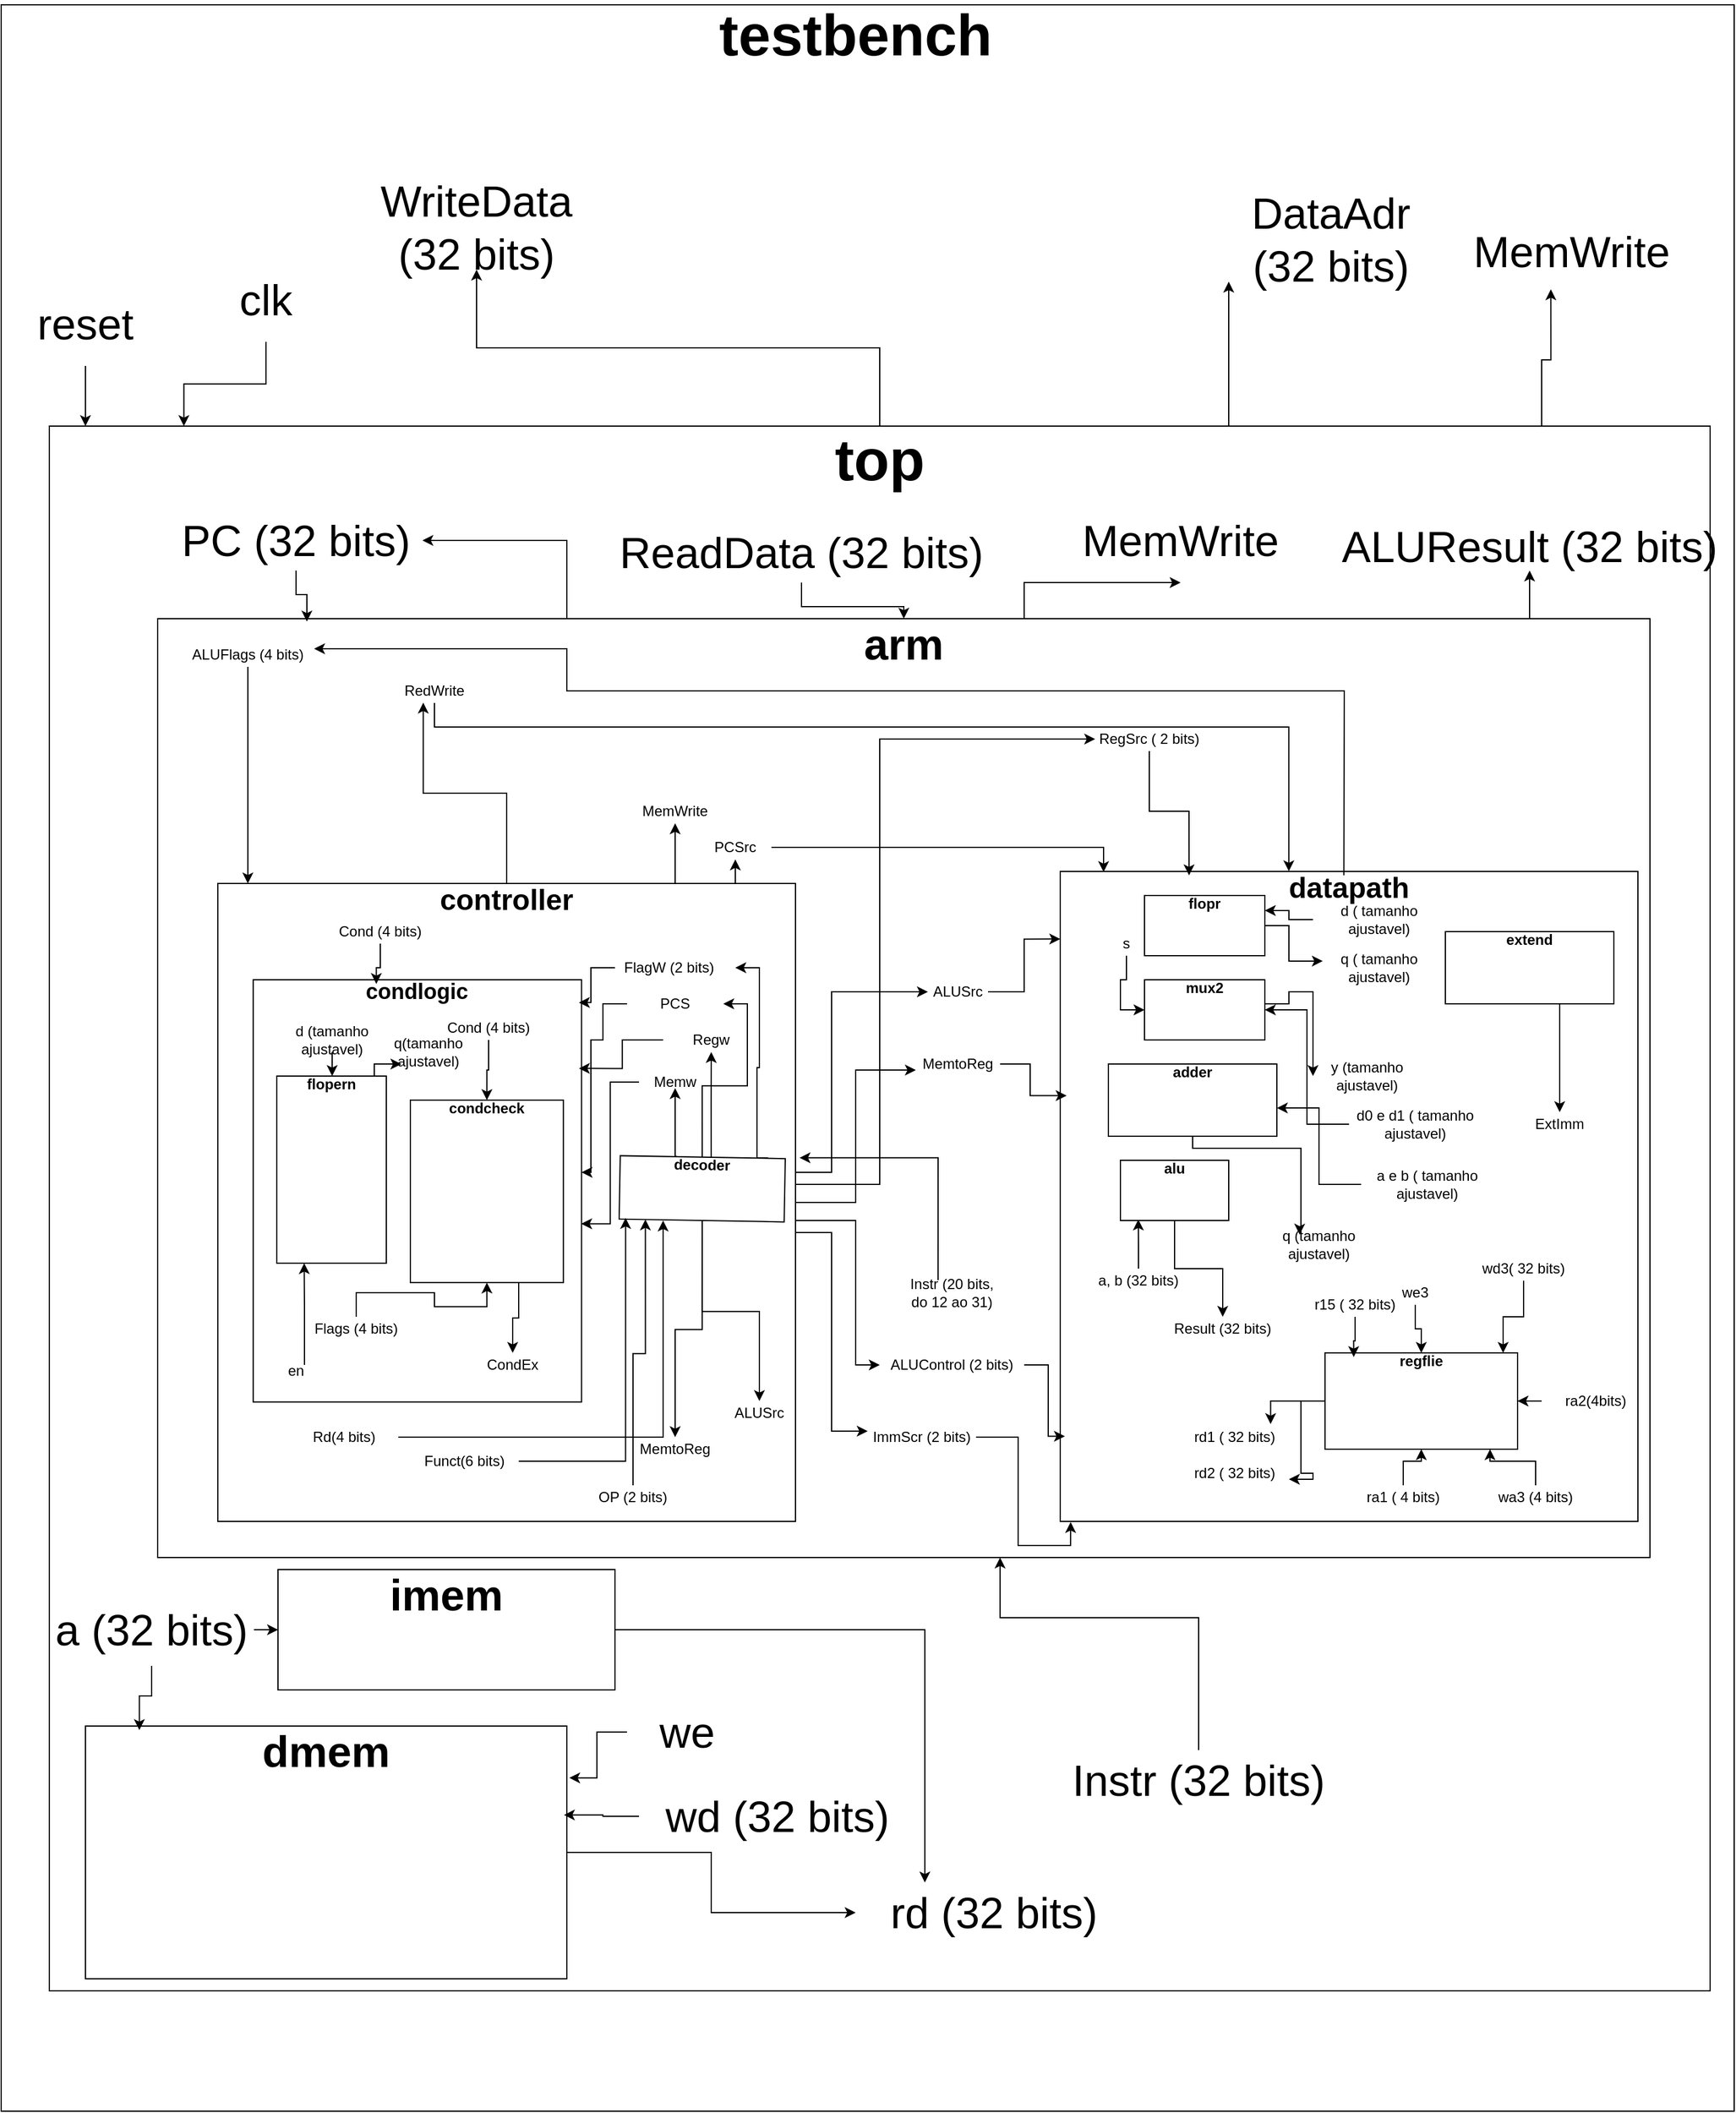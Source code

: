 <mxfile version="24.8.3">
  <diagram name="Página-1" id="gWy0XGchhGRqiP5gnAY9">
    <mxGraphModel dx="1892" dy="1945" grid="1" gridSize="10" guides="0" tooltips="1" connect="1" arrows="1" fold="1" page="1" pageScale="1" pageWidth="827" pageHeight="1169" math="0" shadow="0">
      <root>
        <mxCell id="0" />
        <mxCell id="1" parent="0" />
        <mxCell id="r45ORT9MqtmgCjypigse-322" value="testbench&lt;div&gt;&lt;br&gt;&lt;/div&gt;&lt;div&gt;&lt;br&gt;&lt;/div&gt;&lt;div&gt;&lt;br&gt;&lt;/div&gt;" style="html=1;whiteSpace=wrap;" vertex="1" parent="1">
          <mxGeometry x="-10" y="-930" width="1440" height="1750" as="geometry" />
        </mxCell>
        <mxCell id="r45ORT9MqtmgCjypigse-29" value="" style="edgeStyle=orthogonalEdgeStyle;rounded=0;orthogonalLoop=1;jettySize=auto;html=1;" edge="1" parent="1" source="2QOCWyuyz50eQnT2tY_V-126" target="r45ORT9MqtmgCjypigse-28">
          <mxGeometry relative="1" as="geometry">
            <Array as="points">
              <mxPoint x="720" y="-430" />
              <mxPoint x="720" y="-430" />
            </Array>
          </mxGeometry>
        </mxCell>
        <mxCell id="r45ORT9MqtmgCjypigse-30" style="edgeStyle=orthogonalEdgeStyle;rounded=0;orthogonalLoop=1;jettySize=auto;html=1;" edge="1" parent="1" source="2QOCWyuyz50eQnT2tY_V-126" target="r45ORT9MqtmgCjypigse-26">
          <mxGeometry relative="1" as="geometry">
            <Array as="points">
              <mxPoint x="880" y="-380" />
              <mxPoint x="880" y="-380" />
            </Array>
          </mxGeometry>
        </mxCell>
        <mxCell id="r45ORT9MqtmgCjypigse-31" style="edgeStyle=orthogonalEdgeStyle;rounded=0;orthogonalLoop=1;jettySize=auto;html=1;" edge="1" parent="1" source="2QOCWyuyz50eQnT2tY_V-126" target="r45ORT9MqtmgCjypigse-24">
          <mxGeometry relative="1" as="geometry" />
        </mxCell>
        <mxCell id="2QOCWyuyz50eQnT2tY_V-126" value="&lt;font style=&quot;font-size: 48px;&quot;&gt;&lt;b&gt;top&lt;/b&gt;&lt;/font&gt;" style="verticalAlign=top;align=center;overflow=fill;html=1;whiteSpace=wrap;" parent="1" vertex="1">
          <mxGeometry x="30" y="-580" width="1380" height="1300" as="geometry" />
        </mxCell>
        <mxCell id="r45ORT9MqtmgCjypigse-54" style="edgeStyle=orthogonalEdgeStyle;rounded=0;orthogonalLoop=1;jettySize=auto;html=1;entryX=0;entryY=0.5;entryDx=0;entryDy=0;" edge="1" parent="1" source="2QOCWyuyz50eQnT2tY_V-128" target="r45ORT9MqtmgCjypigse-53">
          <mxGeometry relative="1" as="geometry" />
        </mxCell>
        <mxCell id="2QOCWyuyz50eQnT2tY_V-128" value="&lt;b&gt;&lt;font style=&quot;font-size: 36px;&quot;&gt;dmem&lt;/font&gt;&lt;/b&gt;" style="verticalAlign=top;align=center;overflow=fill;html=1;whiteSpace=wrap;" parent="1" vertex="1">
          <mxGeometry x="60" y="500" width="400" height="210" as="geometry" />
        </mxCell>
        <mxCell id="r45ORT9MqtmgCjypigse-63" style="edgeStyle=orthogonalEdgeStyle;rounded=0;orthogonalLoop=1;jettySize=auto;html=1;entryX=0.25;entryY=0;entryDx=0;entryDy=0;" edge="1" parent="1" source="2QOCWyuyz50eQnT2tY_V-129" target="r45ORT9MqtmgCjypigse-53">
          <mxGeometry relative="1" as="geometry" />
        </mxCell>
        <mxCell id="2QOCWyuyz50eQnT2tY_V-129" value="&lt;b&gt;&lt;font style=&quot;font-size: 36px;&quot;&gt;imem&lt;/font&gt;&lt;/b&gt;" style="verticalAlign=top;align=center;overflow=fill;html=1;whiteSpace=wrap;" parent="1" vertex="1">
          <mxGeometry x="220" y="370" width="280" height="100" as="geometry" />
        </mxCell>
        <mxCell id="r45ORT9MqtmgCjypigse-57" style="edgeStyle=orthogonalEdgeStyle;rounded=0;orthogonalLoop=1;jettySize=auto;html=1;entryX=1;entryY=0.5;entryDx=0;entryDy=0;" edge="1" parent="1" source="2QOCWyuyz50eQnT2tY_V-130" target="r45ORT9MqtmgCjypigse-35">
          <mxGeometry relative="1" as="geometry">
            <Array as="points">
              <mxPoint x="460" y="-315" />
            </Array>
          </mxGeometry>
        </mxCell>
        <mxCell id="r45ORT9MqtmgCjypigse-58" style="edgeStyle=orthogonalEdgeStyle;rounded=0;orthogonalLoop=1;jettySize=auto;html=1;entryX=0.5;entryY=1;entryDx=0;entryDy=0;" edge="1" parent="1" source="2QOCWyuyz50eQnT2tY_V-130" target="r45ORT9MqtmgCjypigse-26">
          <mxGeometry relative="1" as="geometry">
            <Array as="points">
              <mxPoint x="840" y="-410" />
            </Array>
          </mxGeometry>
        </mxCell>
        <mxCell id="r45ORT9MqtmgCjypigse-61" style="edgeStyle=orthogonalEdgeStyle;rounded=0;orthogonalLoop=1;jettySize=auto;html=1;entryX=0.5;entryY=1;entryDx=0;entryDy=0;" edge="1" parent="1" source="2QOCWyuyz50eQnT2tY_V-130" target="r45ORT9MqtmgCjypigse-59">
          <mxGeometry relative="1" as="geometry">
            <Array as="points">
              <mxPoint x="1030" y="-280" />
              <mxPoint x="1030" y="-280" />
            </Array>
          </mxGeometry>
        </mxCell>
        <mxCell id="2QOCWyuyz50eQnT2tY_V-130" value="&lt;font style=&quot;font-size: 36px;&quot;&gt;&lt;b style=&quot;&quot;&gt;arm&lt;/b&gt;&lt;/font&gt;" style="verticalAlign=top;align=center;overflow=fill;html=1;whiteSpace=wrap;" parent="1" vertex="1">
          <mxGeometry x="120" y="-420" width="1240" height="780" as="geometry" />
        </mxCell>
        <mxCell id="2QOCWyuyz50eQnT2tY_V-121" value="&lt;font style=&quot;font-size: 24px;&quot;&gt;&lt;b&gt;datapath&lt;/b&gt;&lt;/font&gt;" style="verticalAlign=top;align=center;overflow=fill;html=1;whiteSpace=wrap;" parent="1" vertex="1">
          <mxGeometry x="870" y="-210" width="480" height="540" as="geometry" />
        </mxCell>
        <mxCell id="r45ORT9MqtmgCjypigse-290" style="edgeStyle=orthogonalEdgeStyle;rounded=0;orthogonalLoop=1;jettySize=auto;html=1;entryX=0.5;entryY=0;entryDx=0;entryDy=0;" edge="1" parent="1" source="2QOCWyuyz50eQnT2tY_V-123" target="r45ORT9MqtmgCjypigse-289">
          <mxGeometry relative="1" as="geometry">
            <Array as="points">
              <mxPoint x="1285" y="-70" />
              <mxPoint x="1285" y="-70" />
            </Array>
          </mxGeometry>
        </mxCell>
        <mxCell id="2QOCWyuyz50eQnT2tY_V-123" value="&lt;b&gt;extend&lt;/b&gt;" style="verticalAlign=top;align=center;overflow=fill;html=1;whiteSpace=wrap;" parent="1" vertex="1">
          <mxGeometry x="1190" y="-160" width="140" height="60" as="geometry" />
        </mxCell>
        <mxCell id="r45ORT9MqtmgCjypigse-300" style="edgeStyle=orthogonalEdgeStyle;rounded=0;orthogonalLoop=1;jettySize=auto;html=1;entryX=0;entryY=0.5;entryDx=0;entryDy=0;" edge="1" parent="1" source="2QOCWyuyz50eQnT2tY_V-125" target="r45ORT9MqtmgCjypigse-298">
          <mxGeometry relative="1" as="geometry">
            <Array as="points">
              <mxPoint x="1060" y="-100" />
              <mxPoint x="1060" y="-110" />
            </Array>
          </mxGeometry>
        </mxCell>
        <mxCell id="2QOCWyuyz50eQnT2tY_V-125" value="&lt;b&gt;mux2&lt;/b&gt;" style="verticalAlign=top;align=center;overflow=fill;html=1;whiteSpace=wrap;" parent="1" vertex="1">
          <mxGeometry x="940" y="-120" width="100" height="50" as="geometry" />
        </mxCell>
        <mxCell id="r45ORT9MqtmgCjypigse-343" value="" style="edgeStyle=orthogonalEdgeStyle;rounded=0;orthogonalLoop=1;jettySize=auto;html=1;" edge="1" parent="1" source="r45ORT9MqtmgCjypigse-5" target="r45ORT9MqtmgCjypigse-341">
          <mxGeometry relative="1" as="geometry" />
        </mxCell>
        <mxCell id="r45ORT9MqtmgCjypigse-5" value="&lt;b&gt;alu&lt;/b&gt;" style="verticalAlign=top;align=center;overflow=fill;html=1;whiteSpace=wrap;" vertex="1" parent="1">
          <mxGeometry x="920" y="30" width="90" height="50" as="geometry" />
        </mxCell>
        <mxCell id="r45ORT9MqtmgCjypigse-8" value="&lt;b&gt;flopr&lt;/b&gt;" style="verticalAlign=top;align=center;overflow=fill;html=1;whiteSpace=wrap;" vertex="1" parent="1">
          <mxGeometry x="940" y="-190" width="100" height="50" as="geometry" />
        </mxCell>
        <mxCell id="r45ORT9MqtmgCjypigse-295" style="edgeStyle=orthogonalEdgeStyle;rounded=0;orthogonalLoop=1;jettySize=auto;html=1;entryX=0.321;entryY=0.083;entryDx=0;entryDy=0;entryPerimeter=0;" edge="1" parent="1" source="r45ORT9MqtmgCjypigse-15" target="r45ORT9MqtmgCjypigse-293">
          <mxGeometry relative="1" as="geometry">
            <Array as="points">
              <mxPoint x="980" y="20" />
              <mxPoint x="1070" y="20" />
              <mxPoint x="1070" y="90" />
              <mxPoint x="1069" y="90" />
            </Array>
          </mxGeometry>
        </mxCell>
        <mxCell id="r45ORT9MqtmgCjypigse-15" value="&lt;b&gt;adder&lt;/b&gt;" style="verticalAlign=top;align=center;overflow=fill;html=1;whiteSpace=wrap;" vertex="1" parent="1">
          <mxGeometry x="910" y="-50" width="140" height="60" as="geometry" />
        </mxCell>
        <mxCell id="r45ORT9MqtmgCjypigse-18" value="" style="group" vertex="1" connectable="0" parent="1">
          <mxGeometry x="170" y="-200" width="480" height="530" as="geometry" />
        </mxCell>
        <mxCell id="2QOCWyuyz50eQnT2tY_V-118" value="decoder" style="verticalAlign=top;align=center;overflow=fill;html=1;whiteSpace=wrap;" parent="r45ORT9MqtmgCjypigse-18" vertex="1">
          <mxGeometry x="29.388" y="303.158" width="137.143" height="101.053" as="geometry" />
        </mxCell>
        <mxCell id="2QOCWyuyz50eQnT2tY_V-127" value="&lt;font style=&quot;font-size: 24px;&quot;&gt;&lt;b style=&quot;&quot;&gt;controller&lt;/b&gt;&lt;/font&gt;" style="verticalAlign=top;align=center;overflow=fill;html=1;whiteSpace=wrap;" parent="r45ORT9MqtmgCjypigse-18" vertex="1">
          <mxGeometry width="480" height="530" as="geometry" />
        </mxCell>
        <mxCell id="r45ORT9MqtmgCjypigse-1" value="&lt;font style=&quot;font-size: 18px;&quot;&gt;&lt;b&gt;condlogic&lt;/b&gt;&lt;/font&gt;" style="verticalAlign=top;align=center;overflow=fill;html=1;whiteSpace=wrap;" vertex="1" parent="r45ORT9MqtmgCjypigse-18">
          <mxGeometry x="29.39" y="80" width="272.84" height="350.77" as="geometry" />
        </mxCell>
        <mxCell id="r45ORT9MqtmgCjypigse-135" style="edgeStyle=orthogonalEdgeStyle;rounded=0;orthogonalLoop=1;jettySize=auto;html=1;entryX=1;entryY=0.5;entryDx=0;entryDy=0;exitX=0.75;exitY=0;exitDx=0;exitDy=0;" edge="1" parent="r45ORT9MqtmgCjypigse-18">
          <mxGeometry relative="1" as="geometry">
            <mxPoint x="457.236" y="227.978" as="sourcePoint" />
            <mxPoint x="430" y="70" as="targetPoint" />
            <Array as="points">
              <mxPoint x="448" y="228" />
              <mxPoint x="448" y="153" />
              <mxPoint x="450" y="153" />
              <mxPoint x="450" y="70" />
            </Array>
          </mxGeometry>
        </mxCell>
        <mxCell id="r45ORT9MqtmgCjypigse-136" style="edgeStyle=orthogonalEdgeStyle;rounded=0;orthogonalLoop=1;jettySize=auto;html=1;entryX=1;entryY=0.5;entryDx=0;entryDy=0;" edge="1" parent="r45ORT9MqtmgCjypigse-18" source="r45ORT9MqtmgCjypigse-2" target="r45ORT9MqtmgCjypigse-122">
          <mxGeometry relative="1" as="geometry" />
        </mxCell>
        <mxCell id="r45ORT9MqtmgCjypigse-137" style="edgeStyle=orthogonalEdgeStyle;rounded=0;orthogonalLoop=1;jettySize=auto;html=1;entryX=0.5;entryY=1;entryDx=0;entryDy=0;exitX=0.551;exitY=0.003;exitDx=0;exitDy=0;exitPerimeter=0;" edge="1" parent="r45ORT9MqtmgCjypigse-18" source="r45ORT9MqtmgCjypigse-2" target="r45ORT9MqtmgCjypigse-123">
          <mxGeometry relative="1" as="geometry">
            <Array as="points" />
          </mxGeometry>
        </mxCell>
        <mxCell id="r45ORT9MqtmgCjypigse-138" style="edgeStyle=orthogonalEdgeStyle;rounded=0;orthogonalLoop=1;jettySize=auto;html=1;entryX=0.5;entryY=1;entryDx=0;entryDy=0;exitX=0.343;exitY=-0.004;exitDx=0;exitDy=0;exitPerimeter=0;" edge="1" parent="r45ORT9MqtmgCjypigse-18" source="r45ORT9MqtmgCjypigse-2" target="r45ORT9MqtmgCjypigse-124">
          <mxGeometry relative="1" as="geometry">
            <Array as="points">
              <mxPoint x="380" y="227" />
            </Array>
          </mxGeometry>
        </mxCell>
        <mxCell id="r45ORT9MqtmgCjypigse-179" value="" style="edgeStyle=orthogonalEdgeStyle;rounded=0;orthogonalLoop=1;jettySize=auto;html=1;" edge="1" parent="r45ORT9MqtmgCjypigse-18" source="r45ORT9MqtmgCjypigse-2" target="r45ORT9MqtmgCjypigse-177">
          <mxGeometry relative="1" as="geometry" />
        </mxCell>
        <mxCell id="r45ORT9MqtmgCjypigse-180" style="edgeStyle=orthogonalEdgeStyle;rounded=0;orthogonalLoop=1;jettySize=auto;html=1;" edge="1" parent="r45ORT9MqtmgCjypigse-18" source="r45ORT9MqtmgCjypigse-2" target="r45ORT9MqtmgCjypigse-175">
          <mxGeometry relative="1" as="geometry" />
        </mxCell>
        <mxCell id="r45ORT9MqtmgCjypigse-2" value="&lt;b&gt;decoder&lt;/b&gt;&lt;div&gt;&lt;br&gt;&lt;/div&gt;" style="verticalAlign=top;align=center;overflow=fill;html=1;whiteSpace=wrap;rotation=1;" vertex="1" parent="r45ORT9MqtmgCjypigse-18">
          <mxGeometry x="333.92" y="227.38" width="137.14" height="52.63" as="geometry" />
        </mxCell>
        <mxCell id="r45ORT9MqtmgCjypigse-312" style="edgeStyle=orthogonalEdgeStyle;rounded=0;orthogonalLoop=1;jettySize=auto;html=1;entryX=0.25;entryY=1;entryDx=0;entryDy=0;" edge="1" parent="r45ORT9MqtmgCjypigse-18" source="r45ORT9MqtmgCjypigse-4" target="r45ORT9MqtmgCjypigse-309">
          <mxGeometry relative="1" as="geometry">
            <Array as="points">
              <mxPoint x="130" y="150" />
            </Array>
          </mxGeometry>
        </mxCell>
        <mxCell id="r45ORT9MqtmgCjypigse-4" value="&lt;b&gt;flopern&lt;/b&gt;" style="verticalAlign=top;align=center;overflow=fill;html=1;whiteSpace=wrap;" vertex="1" parent="r45ORT9MqtmgCjypigse-18">
          <mxGeometry x="48.98" y="160" width="91.02" height="155.47" as="geometry" />
        </mxCell>
        <mxCell id="r45ORT9MqtmgCjypigse-257" style="edgeStyle=orthogonalEdgeStyle;rounded=0;orthogonalLoop=1;jettySize=auto;html=1;entryX=0.5;entryY=0;entryDx=0;entryDy=0;" edge="1" parent="r45ORT9MqtmgCjypigse-18" source="r45ORT9MqtmgCjypigse-6" target="r45ORT9MqtmgCjypigse-256">
          <mxGeometry relative="1" as="geometry">
            <Array as="points">
              <mxPoint x="250" y="361" />
              <mxPoint x="245" y="361" />
            </Array>
          </mxGeometry>
        </mxCell>
        <mxCell id="r45ORT9MqtmgCjypigse-6" value="&lt;b&gt;condcheck&lt;/b&gt;" style="verticalAlign=top;align=center;overflow=fill;html=1;whiteSpace=wrap;" vertex="1" parent="r45ORT9MqtmgCjypigse-18">
          <mxGeometry x="160" y="180" width="127.15" height="151.58" as="geometry" />
        </mxCell>
        <mxCell id="r45ORT9MqtmgCjypigse-121" value="&lt;font style=&quot;font-size: 12px;&quot;&gt;FlagW (2 bits)&lt;/font&gt;" style="text;html=1;align=center;verticalAlign=middle;whiteSpace=wrap;rounded=0;" vertex="1" parent="r45ORT9MqtmgCjypigse-18">
          <mxGeometry x="330" y="60" width="90" height="20" as="geometry" />
        </mxCell>
        <mxCell id="r45ORT9MqtmgCjypigse-216" value="" style="edgeStyle=orthogonalEdgeStyle;rounded=0;orthogonalLoop=1;jettySize=auto;html=1;entryX=0.999;entryY=0.578;entryDx=0;entryDy=0;entryPerimeter=0;" edge="1" parent="r45ORT9MqtmgCjypigse-18" source="r45ORT9MqtmgCjypigse-124" target="r45ORT9MqtmgCjypigse-1">
          <mxGeometry relative="1" as="geometry" />
        </mxCell>
        <mxCell id="r45ORT9MqtmgCjypigse-124" value="&lt;font style=&quot;font-size: 12px;&quot;&gt;Memw&lt;/font&gt;" style="text;html=1;align=center;verticalAlign=middle;whiteSpace=wrap;rounded=0;" vertex="1" parent="r45ORT9MqtmgCjypigse-18">
          <mxGeometry x="350" y="160" width="60" height="10" as="geometry" />
        </mxCell>
        <mxCell id="r45ORT9MqtmgCjypigse-123" value="&lt;font style=&quot;font-size: 12px;&quot;&gt;Regw&lt;/font&gt;" style="text;html=1;align=center;verticalAlign=middle;whiteSpace=wrap;rounded=0;" vertex="1" parent="r45ORT9MqtmgCjypigse-18">
          <mxGeometry x="370" y="120" width="80" height="20" as="geometry" />
        </mxCell>
        <mxCell id="r45ORT9MqtmgCjypigse-127" value="" style="edgeStyle=orthogonalEdgeStyle;rounded=0;orthogonalLoop=1;jettySize=auto;html=1;" edge="1" parent="r45ORT9MqtmgCjypigse-18" source="r45ORT9MqtmgCjypigse-122" target="r45ORT9MqtmgCjypigse-1">
          <mxGeometry relative="1" as="geometry">
            <Array as="points">
              <mxPoint x="320" y="100" />
              <mxPoint x="320" y="130" />
              <mxPoint x="310" y="130" />
              <mxPoint x="310" y="240" />
            </Array>
          </mxGeometry>
        </mxCell>
        <mxCell id="r45ORT9MqtmgCjypigse-122" value="&lt;font style=&quot;font-size: 12px;&quot;&gt;PCS&lt;/font&gt;" style="text;html=1;align=center;verticalAlign=middle;whiteSpace=wrap;rounded=0;" vertex="1" parent="r45ORT9MqtmgCjypigse-18">
          <mxGeometry x="340" y="90" width="80" height="20" as="geometry" />
        </mxCell>
        <mxCell id="r45ORT9MqtmgCjypigse-126" style="edgeStyle=orthogonalEdgeStyle;rounded=0;orthogonalLoop=1;jettySize=auto;html=1;entryX=0.992;entryY=0.054;entryDx=0;entryDy=0;entryPerimeter=0;" edge="1" parent="r45ORT9MqtmgCjypigse-18" source="r45ORT9MqtmgCjypigse-121" target="r45ORT9MqtmgCjypigse-1">
          <mxGeometry relative="1" as="geometry" />
        </mxCell>
        <mxCell id="r45ORT9MqtmgCjypigse-129" style="edgeStyle=orthogonalEdgeStyle;rounded=0;orthogonalLoop=1;jettySize=auto;html=1;entryX=0.992;entryY=0.21;entryDx=0;entryDy=0;entryPerimeter=0;" edge="1" parent="r45ORT9MqtmgCjypigse-18" source="r45ORT9MqtmgCjypigse-123" target="r45ORT9MqtmgCjypigse-1">
          <mxGeometry relative="1" as="geometry" />
        </mxCell>
        <mxCell id="r45ORT9MqtmgCjypigse-175" value="&lt;font style=&quot;font-size: 12px;&quot;&gt;ALUSrc&lt;/font&gt;" style="text;html=1;align=center;verticalAlign=middle;whiteSpace=wrap;rounded=0;" vertex="1" parent="r45ORT9MqtmgCjypigse-18">
          <mxGeometry x="410" y="430" width="80" height="20" as="geometry" />
        </mxCell>
        <mxCell id="r45ORT9MqtmgCjypigse-177" value="&lt;font style=&quot;font-size: 12px;&quot;&gt;MemtoReg&lt;/font&gt;" style="text;html=1;align=center;verticalAlign=middle;whiteSpace=wrap;rounded=0;" vertex="1" parent="r45ORT9MqtmgCjypigse-18">
          <mxGeometry x="340" y="460" width="80" height="20" as="geometry" />
        </mxCell>
        <mxCell id="r45ORT9MqtmgCjypigse-181" value="&lt;font style=&quot;font-size: 12px;&quot;&gt;OP (2 bits)&lt;/font&gt;" style="text;html=1;align=center;verticalAlign=middle;whiteSpace=wrap;rounded=0;" vertex="1" parent="r45ORT9MqtmgCjypigse-18">
          <mxGeometry x="300" y="500" width="90" height="20" as="geometry" />
        </mxCell>
        <mxCell id="r45ORT9MqtmgCjypigse-182" style="edgeStyle=orthogonalEdgeStyle;rounded=0;orthogonalLoop=1;jettySize=auto;html=1;entryX=0.159;entryY=0.998;entryDx=0;entryDy=0;entryPerimeter=0;" edge="1" parent="r45ORT9MqtmgCjypigse-18" source="r45ORT9MqtmgCjypigse-181" target="r45ORT9MqtmgCjypigse-2">
          <mxGeometry relative="1" as="geometry" />
        </mxCell>
        <mxCell id="r45ORT9MqtmgCjypigse-183" value="&lt;font style=&quot;font-size: 12px;&quot;&gt;Funct(&lt;/font&gt;&lt;span style=&quot;background-color: initial;&quot;&gt;6 bits)&lt;/span&gt;" style="text;html=1;align=center;verticalAlign=middle;whiteSpace=wrap;rounded=0;" vertex="1" parent="r45ORT9MqtmgCjypigse-18">
          <mxGeometry x="160" y="470" width="90" height="20" as="geometry" />
        </mxCell>
        <mxCell id="r45ORT9MqtmgCjypigse-184" style="edgeStyle=orthogonalEdgeStyle;rounded=0;orthogonalLoop=1;jettySize=auto;html=1;entryX=0.039;entryY=0.981;entryDx=0;entryDy=0;entryPerimeter=0;" edge="1" parent="r45ORT9MqtmgCjypigse-18" source="r45ORT9MqtmgCjypigse-183" target="r45ORT9MqtmgCjypigse-2">
          <mxGeometry relative="1" as="geometry" />
        </mxCell>
        <mxCell id="r45ORT9MqtmgCjypigse-211" value="&lt;font style=&quot;font-size: 12px;&quot;&gt;Rd(4&lt;/font&gt;&lt;span style=&quot;background-color: initial;&quot;&gt;&amp;nbsp;bits)&lt;/span&gt;" style="text;html=1;align=center;verticalAlign=middle;whiteSpace=wrap;rounded=0;" vertex="1" parent="r45ORT9MqtmgCjypigse-18">
          <mxGeometry x="60" y="450" width="90" height="20" as="geometry" />
        </mxCell>
        <mxCell id="r45ORT9MqtmgCjypigse-212" style="edgeStyle=orthogonalEdgeStyle;rounded=0;orthogonalLoop=1;jettySize=auto;html=1;" edge="1" parent="r45ORT9MqtmgCjypigse-18" source="r45ORT9MqtmgCjypigse-211">
          <mxGeometry relative="1" as="geometry">
            <mxPoint x="370" y="280" as="targetPoint" />
            <Array as="points">
              <mxPoint x="370" y="460" />
              <mxPoint x="370" y="280" />
            </Array>
          </mxGeometry>
        </mxCell>
        <mxCell id="r45ORT9MqtmgCjypigse-213" value="&lt;font style=&quot;font-size: 12px;&quot;&gt;Cond (4 bits)&lt;/font&gt;" style="text;html=1;align=center;verticalAlign=middle;whiteSpace=wrap;rounded=0;" vertex="1" parent="r45ORT9MqtmgCjypigse-18">
          <mxGeometry x="90" y="30" width="90" height="20" as="geometry" />
        </mxCell>
        <mxCell id="r45ORT9MqtmgCjypigse-215" style="edgeStyle=orthogonalEdgeStyle;rounded=0;orthogonalLoop=1;jettySize=auto;html=1;entryX=0.375;entryY=0.01;entryDx=0;entryDy=0;entryPerimeter=0;" edge="1" parent="r45ORT9MqtmgCjypigse-18" source="r45ORT9MqtmgCjypigse-213" target="r45ORT9MqtmgCjypigse-1">
          <mxGeometry relative="1" as="geometry" />
        </mxCell>
        <mxCell id="r45ORT9MqtmgCjypigse-253" style="edgeStyle=orthogonalEdgeStyle;rounded=0;orthogonalLoop=1;jettySize=auto;html=1;entryX=0.5;entryY=0;entryDx=0;entryDy=0;" edge="1" parent="r45ORT9MqtmgCjypigse-18" source="r45ORT9MqtmgCjypigse-251" target="r45ORT9MqtmgCjypigse-6">
          <mxGeometry relative="1" as="geometry" />
        </mxCell>
        <mxCell id="r45ORT9MqtmgCjypigse-251" value="&lt;font style=&quot;font-size: 12px;&quot;&gt;Cond (4 bits)&lt;/font&gt;" style="text;html=1;align=center;verticalAlign=middle;whiteSpace=wrap;rounded=0;" vertex="1" parent="r45ORT9MqtmgCjypigse-18">
          <mxGeometry x="180" y="110" width="90" height="20" as="geometry" />
        </mxCell>
        <mxCell id="r45ORT9MqtmgCjypigse-255" style="edgeStyle=orthogonalEdgeStyle;rounded=0;orthogonalLoop=1;jettySize=auto;html=1;entryX=0.5;entryY=1;entryDx=0;entryDy=0;" edge="1" parent="r45ORT9MqtmgCjypigse-18" source="r45ORT9MqtmgCjypigse-254" target="r45ORT9MqtmgCjypigse-6">
          <mxGeometry relative="1" as="geometry" />
        </mxCell>
        <mxCell id="r45ORT9MqtmgCjypigse-254" value="&lt;font style=&quot;font-size: 12px;&quot;&gt;Flags (4 bits)&lt;/font&gt;" style="text;html=1;align=center;verticalAlign=middle;whiteSpace=wrap;rounded=0;" vertex="1" parent="r45ORT9MqtmgCjypigse-18">
          <mxGeometry x="70" y="360" width="90" height="20" as="geometry" />
        </mxCell>
        <mxCell id="r45ORT9MqtmgCjypigse-256" value="&lt;font style=&quot;font-size: 12px;&quot;&gt;CondEx&lt;/font&gt;" style="text;html=1;align=center;verticalAlign=middle;whiteSpace=wrap;rounded=0;" vertex="1" parent="r45ORT9MqtmgCjypigse-18">
          <mxGeometry x="200" y="390" width="90" height="20" as="geometry" />
        </mxCell>
        <mxCell id="r45ORT9MqtmgCjypigse-305" style="edgeStyle=orthogonalEdgeStyle;rounded=0;orthogonalLoop=1;jettySize=auto;html=1;" edge="1" parent="r45ORT9MqtmgCjypigse-18" source="r45ORT9MqtmgCjypigse-304" target="r45ORT9MqtmgCjypigse-4">
          <mxGeometry relative="1" as="geometry" />
        </mxCell>
        <mxCell id="r45ORT9MqtmgCjypigse-304" value="&lt;font style=&quot;font-size: 12px;&quot;&gt;d (tamanho ajustavel)&lt;/font&gt;" style="text;html=1;align=center;verticalAlign=middle;whiteSpace=wrap;rounded=0;" vertex="1" parent="r45ORT9MqtmgCjypigse-18">
          <mxGeometry x="40" y="120" width="110" height="20" as="geometry" />
        </mxCell>
        <mxCell id="r45ORT9MqtmgCjypigse-308" style="edgeStyle=orthogonalEdgeStyle;rounded=0;orthogonalLoop=1;jettySize=auto;html=1;entryX=0.25;entryY=1;entryDx=0;entryDy=0;" edge="1" parent="r45ORT9MqtmgCjypigse-18" source="r45ORT9MqtmgCjypigse-306" target="r45ORT9MqtmgCjypigse-4">
          <mxGeometry relative="1" as="geometry">
            <Array as="points">
              <mxPoint x="72" y="350" />
              <mxPoint x="72" y="350" />
            </Array>
          </mxGeometry>
        </mxCell>
        <mxCell id="r45ORT9MqtmgCjypigse-306" value="en" style="text;html=1;align=center;verticalAlign=middle;whiteSpace=wrap;rounded=0;" vertex="1" parent="r45ORT9MqtmgCjypigse-18">
          <mxGeometry x="40" y="400" width="50" height="10" as="geometry" />
        </mxCell>
        <mxCell id="r45ORT9MqtmgCjypigse-309" value="&lt;font style=&quot;font-size: 12px;&quot;&gt;q(tamanho ajustavel)&lt;/font&gt;" style="text;html=1;align=center;verticalAlign=middle;whiteSpace=wrap;rounded=0;" vertex="1" parent="r45ORT9MqtmgCjypigse-18">
          <mxGeometry x="130" y="130" width="90" height="20" as="geometry" />
        </mxCell>
        <mxCell id="r45ORT9MqtmgCjypigse-19" value="&lt;font style=&quot;font-size: 36px;&quot;&gt;clk&lt;/font&gt;" style="text;html=1;align=center;verticalAlign=middle;whiteSpace=wrap;rounded=0;" vertex="1" parent="1">
          <mxGeometry x="150" y="-720" width="120" height="70" as="geometry" />
        </mxCell>
        <mxCell id="r45ORT9MqtmgCjypigse-24" value="&lt;font style=&quot;font-size: 36px;&quot;&gt;WriteData (32 bits)&lt;/font&gt;" style="text;html=1;align=center;verticalAlign=middle;whiteSpace=wrap;rounded=0;" vertex="1" parent="1">
          <mxGeometry x="300" y="-780" width="170" height="70" as="geometry" />
        </mxCell>
        <mxCell id="r45ORT9MqtmgCjypigse-26" value="&lt;font style=&quot;font-size: 36px;&quot;&gt;MemWrite&lt;/font&gt;" style="text;html=1;align=center;verticalAlign=middle;whiteSpace=wrap;rounded=0;" vertex="1" parent="1">
          <mxGeometry x="910" y="-520" width="120" height="70" as="geometry" />
        </mxCell>
        <mxCell id="r45ORT9MqtmgCjypigse-28" value="&lt;font style=&quot;font-size: 36px;&quot;&gt;DataAdr (32 bits)&lt;/font&gt;" style="text;html=1;align=center;verticalAlign=middle;whiteSpace=wrap;rounded=0;" vertex="1" parent="1">
          <mxGeometry x="1010" y="-770" width="170" height="70" as="geometry" />
        </mxCell>
        <mxCell id="r45ORT9MqtmgCjypigse-33" value="" style="edgeStyle=orthogonalEdgeStyle;rounded=0;orthogonalLoop=1;jettySize=auto;html=1;" edge="1" parent="1" source="r45ORT9MqtmgCjypigse-32" target="2QOCWyuyz50eQnT2tY_V-126">
          <mxGeometry relative="1" as="geometry">
            <Array as="points">
              <mxPoint x="80" y="-395" />
              <mxPoint x="170" y="-395" />
            </Array>
          </mxGeometry>
        </mxCell>
        <mxCell id="r45ORT9MqtmgCjypigse-32" value="&lt;font style=&quot;font-size: 36px;&quot;&gt;reset&lt;/font&gt;" style="text;html=1;align=center;verticalAlign=middle;whiteSpace=wrap;rounded=0;" vertex="1" parent="1">
          <mxGeometry y="-700" width="120" height="70" as="geometry" />
        </mxCell>
        <mxCell id="r45ORT9MqtmgCjypigse-35" value="&lt;span style=&quot;font-size: 36px;&quot;&gt;PC (32 bits)&lt;/span&gt;" style="text;html=1;align=center;verticalAlign=middle;whiteSpace=wrap;rounded=0;" vertex="1" parent="1">
          <mxGeometry x="130" y="-510" width="210" height="50" as="geometry" />
        </mxCell>
        <mxCell id="r45ORT9MqtmgCjypigse-41" style="edgeStyle=orthogonalEdgeStyle;rounded=0;orthogonalLoop=1;jettySize=auto;html=1;" edge="1" parent="1" source="r45ORT9MqtmgCjypigse-36" target="2QOCWyuyz50eQnT2tY_V-130">
          <mxGeometry relative="1" as="geometry">
            <Array as="points">
              <mxPoint x="985" y="410" />
              <mxPoint x="820" y="410" />
            </Array>
          </mxGeometry>
        </mxCell>
        <mxCell id="r45ORT9MqtmgCjypigse-36" value="&lt;span style=&quot;font-size: 36px;&quot;&gt;Instr (32 bits)&lt;/span&gt;" style="text;html=1;align=center;verticalAlign=middle;whiteSpace=wrap;rounded=0;" vertex="1" parent="1">
          <mxGeometry x="870" y="520" width="230" height="50" as="geometry" />
        </mxCell>
        <mxCell id="r45ORT9MqtmgCjypigse-42" style="edgeStyle=orthogonalEdgeStyle;rounded=0;orthogonalLoop=1;jettySize=auto;html=1;" edge="1" parent="1" source="r45ORT9MqtmgCjypigse-37" target="2QOCWyuyz50eQnT2tY_V-130">
          <mxGeometry relative="1" as="geometry" />
        </mxCell>
        <mxCell id="r45ORT9MqtmgCjypigse-37" value="&lt;span style=&quot;font-size: 36px;&quot;&gt;ReadData (32 bits)&lt;/span&gt;" style="text;html=1;align=center;verticalAlign=middle;whiteSpace=wrap;rounded=0;" vertex="1" parent="1">
          <mxGeometry x="490" y="-500" width="330" height="50" as="geometry" />
        </mxCell>
        <mxCell id="r45ORT9MqtmgCjypigse-50" style="edgeStyle=orthogonalEdgeStyle;rounded=0;orthogonalLoop=1;jettySize=auto;html=1;entryX=0.081;entryY=0;entryDx=0;entryDy=0;entryPerimeter=0;" edge="1" parent="1" source="r45ORT9MqtmgCjypigse-19" target="2QOCWyuyz50eQnT2tY_V-126">
          <mxGeometry relative="1" as="geometry" />
        </mxCell>
        <mxCell id="r45ORT9MqtmgCjypigse-53" value="&lt;span style=&quot;font-size: 36px;&quot;&gt;rd (32 bits)&lt;/span&gt;" style="text;html=1;align=center;verticalAlign=middle;whiteSpace=wrap;rounded=0;" vertex="1" parent="1">
          <mxGeometry x="700" y="630" width="230" height="50" as="geometry" />
        </mxCell>
        <mxCell id="r45ORT9MqtmgCjypigse-59" value="&lt;span style=&quot;font-size: 36px;&quot;&gt;ALUResult (32 bits)&lt;/span&gt;" style="text;html=1;align=center;verticalAlign=middle;whiteSpace=wrap;rounded=0;" vertex="1" parent="1">
          <mxGeometry x="1090" y="-500" width="340" height="40" as="geometry" />
        </mxCell>
        <mxCell id="r45ORT9MqtmgCjypigse-65" value="&lt;font style=&quot;font-size: 12px;&quot;&gt;ALUFlags (4 bits)&lt;/font&gt;" style="text;html=1;align=center;verticalAlign=middle;whiteSpace=wrap;rounded=0;" vertex="1" parent="1">
          <mxGeometry x="140" y="-400" width="110" height="20" as="geometry" />
        </mxCell>
        <mxCell id="r45ORT9MqtmgCjypigse-72" value="&lt;font style=&quot;font-size: 12px;&quot;&gt;RedWrite&lt;/font&gt;" style="text;html=1;align=center;verticalAlign=middle;whiteSpace=wrap;rounded=0;" vertex="1" parent="1">
          <mxGeometry x="300" y="-370" width="100" height="20" as="geometry" />
        </mxCell>
        <mxCell id="r45ORT9MqtmgCjypigse-77" value="&lt;font style=&quot;font-size: 12px;&quot;&gt;ALUSrc&lt;/font&gt;" style="text;html=1;align=center;verticalAlign=middle;whiteSpace=wrap;rounded=0;" vertex="1" parent="1">
          <mxGeometry x="760" y="-120" width="50" height="20" as="geometry" />
        </mxCell>
        <mxCell id="r45ORT9MqtmgCjypigse-80" value="&lt;font style=&quot;font-size: 12px;&quot;&gt;MemtoReg&lt;/font&gt;" style="text;html=1;align=center;verticalAlign=middle;whiteSpace=wrap;rounded=0;" vertex="1" parent="1">
          <mxGeometry x="750" y="-60" width="70" height="20" as="geometry" />
        </mxCell>
        <mxCell id="r45ORT9MqtmgCjypigse-88" style="edgeStyle=orthogonalEdgeStyle;rounded=0;orthogonalLoop=1;jettySize=auto;html=1;entryX=0.1;entryY=0.003;entryDx=0;entryDy=0;entryPerimeter=0;" edge="1" parent="1" source="r45ORT9MqtmgCjypigse-35" target="2QOCWyuyz50eQnT2tY_V-130">
          <mxGeometry relative="1" as="geometry" />
        </mxCell>
        <mxCell id="r45ORT9MqtmgCjypigse-93" value="&lt;font style=&quot;font-size: 12px;&quot;&gt;RegSrc ( 2 bits)&lt;/font&gt;" style="text;html=1;align=center;verticalAlign=middle;whiteSpace=wrap;rounded=0;" vertex="1" parent="1">
          <mxGeometry x="899" y="-330" width="90" height="20" as="geometry" />
        </mxCell>
        <mxCell id="r45ORT9MqtmgCjypigse-95" value="&lt;font style=&quot;font-size: 12px;&quot;&gt;ALUControl (2 bits)&lt;/font&gt;" style="text;html=1;align=center;verticalAlign=middle;whiteSpace=wrap;rounded=0;" vertex="1" parent="1">
          <mxGeometry x="720" y="190" width="120" height="20" as="geometry" />
        </mxCell>
        <mxCell id="r45ORT9MqtmgCjypigse-104" style="edgeStyle=orthogonalEdgeStyle;rounded=0;orthogonalLoop=1;jettySize=auto;html=1;exitX=0.5;exitY=1;exitDx=0;exitDy=0;" edge="1" parent="1" source="r45ORT9MqtmgCjypigse-26" target="r45ORT9MqtmgCjypigse-26">
          <mxGeometry relative="1" as="geometry" />
        </mxCell>
        <mxCell id="r45ORT9MqtmgCjypigse-288" style="edgeStyle=orthogonalEdgeStyle;rounded=0;orthogonalLoop=1;jettySize=auto;html=1;entryX=1;entryY=0.75;entryDx=0;entryDy=0;" edge="1" parent="1" source="r45ORT9MqtmgCjypigse-114" target="r45ORT9MqtmgCjypigse-287">
          <mxGeometry relative="1" as="geometry" />
        </mxCell>
        <mxCell id="r45ORT9MqtmgCjypigse-114" value="&lt;b&gt;regflie&lt;/b&gt;" style="verticalAlign=top;align=center;overflow=fill;html=1;whiteSpace=wrap;" vertex="1" parent="1">
          <mxGeometry x="1090" y="190" width="160" height="80" as="geometry" />
        </mxCell>
        <mxCell id="r45ORT9MqtmgCjypigse-139" value="&lt;font style=&quot;font-size: 12px;&quot;&gt;Instr (20 bits, do 12 ao 31)&lt;/font&gt;" style="text;html=1;align=center;verticalAlign=middle;whiteSpace=wrap;rounded=0;" vertex="1" parent="1">
          <mxGeometry x="740" y="130" width="80" height="20" as="geometry" />
        </mxCell>
        <mxCell id="r45ORT9MqtmgCjypigse-140" style="edgeStyle=orthogonalEdgeStyle;rounded=0;orthogonalLoop=1;jettySize=auto;html=1;entryX=1.007;entryY=0.43;entryDx=0;entryDy=0;entryPerimeter=0;exitX=0.356;exitY=-0.025;exitDx=0;exitDy=0;exitPerimeter=0;" edge="1" parent="1" source="r45ORT9MqtmgCjypigse-139" target="2QOCWyuyz50eQnT2tY_V-127">
          <mxGeometry relative="1" as="geometry">
            <Array as="points">
              <mxPoint x="769" y="28" />
            </Array>
          </mxGeometry>
        </mxCell>
        <mxCell id="r45ORT9MqtmgCjypigse-144" style="edgeStyle=orthogonalEdgeStyle;rounded=0;orthogonalLoop=1;jettySize=auto;html=1;entryX=0;entryY=0.5;entryDx=0;entryDy=0;" edge="1" parent="1" source="2QOCWyuyz50eQnT2tY_V-127" target="r45ORT9MqtmgCjypigse-93">
          <mxGeometry relative="1" as="geometry">
            <Array as="points">
              <mxPoint x="720" y="50" />
              <mxPoint x="720" y="-320" />
            </Array>
          </mxGeometry>
        </mxCell>
        <mxCell id="r45ORT9MqtmgCjypigse-145" style="edgeStyle=orthogonalEdgeStyle;rounded=0;orthogonalLoop=1;jettySize=auto;html=1;entryX=0.052;entryY=0;entryDx=0;entryDy=0;entryPerimeter=0;" edge="1" parent="1" source="r45ORT9MqtmgCjypigse-65" target="2QOCWyuyz50eQnT2tY_V-127">
          <mxGeometry relative="1" as="geometry" />
        </mxCell>
        <mxCell id="r45ORT9MqtmgCjypigse-146" style="edgeStyle=orthogonalEdgeStyle;rounded=0;orthogonalLoop=1;jettySize=auto;html=1;entryX=0.407;entryY=0.987;entryDx=0;entryDy=0;entryPerimeter=0;" edge="1" parent="1" source="2QOCWyuyz50eQnT2tY_V-127" target="r45ORT9MqtmgCjypigse-72">
          <mxGeometry relative="1" as="geometry" />
        </mxCell>
        <mxCell id="r45ORT9MqtmgCjypigse-165" value="&lt;font style=&quot;font-size: 12px;&quot;&gt;MemWrite&lt;/font&gt;" style="text;html=1;align=center;verticalAlign=middle;whiteSpace=wrap;rounded=0;" vertex="1" parent="1">
          <mxGeometry x="510" y="-270" width="80" height="20" as="geometry" />
        </mxCell>
        <mxCell id="r45ORT9MqtmgCjypigse-166" style="edgeStyle=orthogonalEdgeStyle;rounded=0;orthogonalLoop=1;jettySize=auto;html=1;entryX=0.5;entryY=1;entryDx=0;entryDy=0;" edge="1" parent="1" source="2QOCWyuyz50eQnT2tY_V-127" target="r45ORT9MqtmgCjypigse-165">
          <mxGeometry relative="1" as="geometry">
            <Array as="points">
              <mxPoint x="550" y="-210" />
              <mxPoint x="550" y="-210" />
            </Array>
          </mxGeometry>
        </mxCell>
        <mxCell id="r45ORT9MqtmgCjypigse-167" style="edgeStyle=orthogonalEdgeStyle;rounded=0;orthogonalLoop=1;jettySize=auto;html=1;entryX=0;entryY=0.5;entryDx=0;entryDy=0;" edge="1" parent="1" source="2QOCWyuyz50eQnT2tY_V-127" target="r45ORT9MqtmgCjypigse-95">
          <mxGeometry relative="1" as="geometry">
            <Array as="points">
              <mxPoint x="700" y="80" />
              <mxPoint x="700" y="200" />
              <mxPoint x="720" y="200" />
            </Array>
          </mxGeometry>
        </mxCell>
        <mxCell id="r45ORT9MqtmgCjypigse-168" value="&lt;font style=&quot;font-size: 12px;&quot;&gt;ImmScr (2 bits)&lt;/font&gt;" style="text;html=1;align=center;verticalAlign=middle;whiteSpace=wrap;rounded=0;" vertex="1" parent="1">
          <mxGeometry x="710" y="250" width="90" height="20" as="geometry" />
        </mxCell>
        <mxCell id="r45ORT9MqtmgCjypigse-169" style="edgeStyle=orthogonalEdgeStyle;rounded=0;orthogonalLoop=1;jettySize=auto;html=1;entryX=0;entryY=0.25;entryDx=0;entryDy=0;" edge="1" parent="1" source="2QOCWyuyz50eQnT2tY_V-127" target="r45ORT9MqtmgCjypigse-168">
          <mxGeometry relative="1" as="geometry">
            <Array as="points">
              <mxPoint x="680" y="90" />
              <mxPoint x="680" y="255" />
            </Array>
          </mxGeometry>
        </mxCell>
        <mxCell id="r45ORT9MqtmgCjypigse-170" style="edgeStyle=orthogonalEdgeStyle;rounded=0;orthogonalLoop=1;jettySize=auto;html=1;" edge="1" parent="1" source="2QOCWyuyz50eQnT2tY_V-127" target="r45ORT9MqtmgCjypigse-77">
          <mxGeometry relative="1" as="geometry">
            <Array as="points">
              <mxPoint x="680" y="40" />
              <mxPoint x="680" y="-110" />
            </Array>
          </mxGeometry>
        </mxCell>
        <mxCell id="r45ORT9MqtmgCjypigse-172" style="edgeStyle=orthogonalEdgeStyle;rounded=0;orthogonalLoop=1;jettySize=auto;html=1;entryX=0;entryY=0.75;entryDx=0;entryDy=0;" edge="1" parent="1" source="2QOCWyuyz50eQnT2tY_V-127" target="r45ORT9MqtmgCjypigse-80">
          <mxGeometry relative="1" as="geometry" />
        </mxCell>
        <mxCell id="r45ORT9MqtmgCjypigse-173" value="&lt;font style=&quot;font-size: 12px;&quot;&gt;PCSrc&lt;/font&gt;" style="text;html=1;align=center;verticalAlign=middle;whiteSpace=wrap;rounded=0;" vertex="1" parent="1">
          <mxGeometry x="570" y="-240" width="60" height="20" as="geometry" />
        </mxCell>
        <mxCell id="r45ORT9MqtmgCjypigse-174" style="edgeStyle=orthogonalEdgeStyle;rounded=0;orthogonalLoop=1;jettySize=auto;html=1;entryX=0.5;entryY=1;entryDx=0;entryDy=0;" edge="1" parent="1" source="2QOCWyuyz50eQnT2tY_V-127" target="r45ORT9MqtmgCjypigse-173">
          <mxGeometry relative="1" as="geometry">
            <Array as="points">
              <mxPoint x="610" y="-200" />
              <mxPoint x="610" y="-200" />
            </Array>
          </mxGeometry>
        </mxCell>
        <mxCell id="r45ORT9MqtmgCjypigse-259" style="edgeStyle=orthogonalEdgeStyle;rounded=0;orthogonalLoop=1;jettySize=auto;html=1;entryX=0.223;entryY=0.006;entryDx=0;entryDy=0;entryPerimeter=0;" edge="1" parent="1" source="r45ORT9MqtmgCjypigse-93" target="2QOCWyuyz50eQnT2tY_V-121">
          <mxGeometry relative="1" as="geometry" />
        </mxCell>
        <mxCell id="r45ORT9MqtmgCjypigse-261" style="edgeStyle=orthogonalEdgeStyle;rounded=0;orthogonalLoop=1;jettySize=auto;html=1;entryX=0.018;entryY=1.001;entryDx=0;entryDy=0;entryPerimeter=0;" edge="1" parent="1" source="r45ORT9MqtmgCjypigse-168" target="2QOCWyuyz50eQnT2tY_V-121">
          <mxGeometry relative="1" as="geometry" />
        </mxCell>
        <mxCell id="r45ORT9MqtmgCjypigse-263" style="edgeStyle=orthogonalEdgeStyle;rounded=0;orthogonalLoop=1;jettySize=auto;html=1;entryX=0;entryY=0.104;entryDx=0;entryDy=0;entryPerimeter=0;" edge="1" parent="1" source="r45ORT9MqtmgCjypigse-77" target="2QOCWyuyz50eQnT2tY_V-121">
          <mxGeometry relative="1" as="geometry" />
        </mxCell>
        <mxCell id="r45ORT9MqtmgCjypigse-266" style="edgeStyle=orthogonalEdgeStyle;rounded=0;orthogonalLoop=1;jettySize=auto;html=1;entryX=0.008;entryY=0.869;entryDx=0;entryDy=0;entryPerimeter=0;" edge="1" parent="1" source="r45ORT9MqtmgCjypigse-95" target="2QOCWyuyz50eQnT2tY_V-121">
          <mxGeometry relative="1" as="geometry" />
        </mxCell>
        <mxCell id="r45ORT9MqtmgCjypigse-267" style="edgeStyle=orthogonalEdgeStyle;rounded=0;orthogonalLoop=1;jettySize=auto;html=1;entryX=0.011;entryY=0.345;entryDx=0;entryDy=0;entryPerimeter=0;" edge="1" parent="1" source="r45ORT9MqtmgCjypigse-80" target="2QOCWyuyz50eQnT2tY_V-121">
          <mxGeometry relative="1" as="geometry" />
        </mxCell>
        <mxCell id="r45ORT9MqtmgCjypigse-268" style="edgeStyle=orthogonalEdgeStyle;rounded=0;orthogonalLoop=1;jettySize=auto;html=1;entryX=0.075;entryY=0.001;entryDx=0;entryDy=0;entryPerimeter=0;" edge="1" parent="1" source="r45ORT9MqtmgCjypigse-173" target="2QOCWyuyz50eQnT2tY_V-121">
          <mxGeometry relative="1" as="geometry" />
        </mxCell>
        <mxCell id="r45ORT9MqtmgCjypigse-271" style="edgeStyle=orthogonalEdgeStyle;rounded=0;orthogonalLoop=1;jettySize=auto;html=1;entryX=0.5;entryY=0;entryDx=0;entryDy=0;" edge="1" parent="1" source="r45ORT9MqtmgCjypigse-270" target="r45ORT9MqtmgCjypigse-114">
          <mxGeometry relative="1" as="geometry" />
        </mxCell>
        <mxCell id="r45ORT9MqtmgCjypigse-270" value="&lt;font style=&quot;font-size: 12px;&quot;&gt;we3&lt;/font&gt;" style="text;html=1;align=center;verticalAlign=middle;whiteSpace=wrap;rounded=0;" vertex="1" parent="1">
          <mxGeometry x="1120" y="130" width="90" height="20" as="geometry" />
        </mxCell>
        <mxCell id="r45ORT9MqtmgCjypigse-274" value="" style="edgeStyle=orthogonalEdgeStyle;rounded=0;orthogonalLoop=1;jettySize=auto;html=1;" edge="1" parent="1" source="r45ORT9MqtmgCjypigse-272" target="r45ORT9MqtmgCjypigse-114">
          <mxGeometry relative="1" as="geometry" />
        </mxCell>
        <mxCell id="r45ORT9MqtmgCjypigse-272" value="&lt;font style=&quot;font-size: 12px;&quot;&gt;ra1 ( 4 bits)&lt;/font&gt;" style="text;html=1;align=center;verticalAlign=middle;whiteSpace=wrap;rounded=0;" vertex="1" parent="1">
          <mxGeometry x="1110" y="300" width="90" height="20" as="geometry" />
        </mxCell>
        <mxCell id="r45ORT9MqtmgCjypigse-275" value="" style="edgeStyle=orthogonalEdgeStyle;rounded=0;orthogonalLoop=1;jettySize=auto;html=1;" edge="1" parent="1" source="r45ORT9MqtmgCjypigse-273" target="r45ORT9MqtmgCjypigse-114">
          <mxGeometry relative="1" as="geometry" />
        </mxCell>
        <mxCell id="r45ORT9MqtmgCjypigse-273" value="&lt;font style=&quot;font-size: 12px;&quot;&gt;ra2(4bits)&lt;/font&gt;" style="text;html=1;align=center;verticalAlign=middle;whiteSpace=wrap;rounded=0;" vertex="1" parent="1">
          <mxGeometry x="1270" y="220" width="90" height="20" as="geometry" />
        </mxCell>
        <mxCell id="r45ORT9MqtmgCjypigse-276" value="&lt;font style=&quot;font-size: 12px;&quot;&gt;wa3 (4 bits)&lt;/font&gt;" style="text;html=1;align=center;verticalAlign=middle;whiteSpace=wrap;rounded=0;" vertex="1" parent="1">
          <mxGeometry x="1220" y="300" width="90" height="20" as="geometry" />
        </mxCell>
        <mxCell id="r45ORT9MqtmgCjypigse-279" style="edgeStyle=orthogonalEdgeStyle;rounded=0;orthogonalLoop=1;jettySize=auto;html=1;entryX=0.857;entryY=1;entryDx=0;entryDy=0;entryPerimeter=0;" edge="1" parent="1" source="r45ORT9MqtmgCjypigse-276" target="r45ORT9MqtmgCjypigse-114">
          <mxGeometry relative="1" as="geometry" />
        </mxCell>
        <mxCell id="r45ORT9MqtmgCjypigse-280" value="&lt;font style=&quot;font-size: 12px;&quot;&gt;wd3( 32 bits)&lt;/font&gt;" style="text;html=1;align=center;verticalAlign=middle;whiteSpace=wrap;rounded=0;" vertex="1" parent="1">
          <mxGeometry x="1210" y="110" width="90" height="20" as="geometry" />
        </mxCell>
        <mxCell id="r45ORT9MqtmgCjypigse-281" style="edgeStyle=orthogonalEdgeStyle;rounded=0;orthogonalLoop=1;jettySize=auto;html=1;entryX=0.925;entryY=0;entryDx=0;entryDy=0;entryPerimeter=0;" edge="1" parent="1" source="r45ORT9MqtmgCjypigse-280" target="r45ORT9MqtmgCjypigse-114">
          <mxGeometry relative="1" as="geometry" />
        </mxCell>
        <mxCell id="r45ORT9MqtmgCjypigse-282" value="&lt;font style=&quot;font-size: 12px;&quot;&gt;r15 ( 32 bits)&lt;/font&gt;" style="text;html=1;align=center;verticalAlign=middle;whiteSpace=wrap;rounded=0;" vertex="1" parent="1">
          <mxGeometry x="1070" y="140" width="90" height="20" as="geometry" />
        </mxCell>
        <mxCell id="r45ORT9MqtmgCjypigse-284" style="edgeStyle=orthogonalEdgeStyle;rounded=0;orthogonalLoop=1;jettySize=auto;html=1;entryX=0.149;entryY=0.043;entryDx=0;entryDy=0;entryPerimeter=0;" edge="1" parent="1" source="r45ORT9MqtmgCjypigse-282" target="r45ORT9MqtmgCjypigse-114">
          <mxGeometry relative="1" as="geometry" />
        </mxCell>
        <mxCell id="r45ORT9MqtmgCjypigse-285" value="&lt;font style=&quot;font-size: 12px;&quot;&gt;rd1 ( 32 bits)&lt;/font&gt;" style="text;html=1;align=center;verticalAlign=middle;whiteSpace=wrap;rounded=0;" vertex="1" parent="1">
          <mxGeometry x="970" y="250" width="90" height="20" as="geometry" />
        </mxCell>
        <mxCell id="r45ORT9MqtmgCjypigse-286" style="edgeStyle=orthogonalEdgeStyle;rounded=0;orthogonalLoop=1;jettySize=auto;html=1;entryX=0.831;entryY=-0.043;entryDx=0;entryDy=0;entryPerimeter=0;" edge="1" parent="1" source="r45ORT9MqtmgCjypigse-114" target="r45ORT9MqtmgCjypigse-285">
          <mxGeometry relative="1" as="geometry" />
        </mxCell>
        <mxCell id="r45ORT9MqtmgCjypigse-287" value="&lt;font style=&quot;font-size: 12px;&quot;&gt;rd2 ( 32 bits)&lt;/font&gt;" style="text;html=1;align=center;verticalAlign=middle;whiteSpace=wrap;rounded=0;" vertex="1" parent="1">
          <mxGeometry x="970" y="280" width="90" height="20" as="geometry" />
        </mxCell>
        <mxCell id="r45ORT9MqtmgCjypigse-289" value="&lt;font style=&quot;font-size: 12px;&quot;&gt;ExtImm&lt;/font&gt;" style="text;html=1;align=center;verticalAlign=middle;whiteSpace=wrap;rounded=0;" vertex="1" parent="1">
          <mxGeometry x="1240" y="-10" width="90" height="20" as="geometry" />
        </mxCell>
        <mxCell id="r45ORT9MqtmgCjypigse-291" value="&lt;font style=&quot;font-size: 12px;&quot;&gt;a e b ( tamanho ajustavel)&lt;/font&gt;" style="text;html=1;align=center;verticalAlign=middle;whiteSpace=wrap;rounded=0;" vertex="1" parent="1">
          <mxGeometry x="1120" y="40" width="110" height="20" as="geometry" />
        </mxCell>
        <mxCell id="r45ORT9MqtmgCjypigse-292" style="edgeStyle=orthogonalEdgeStyle;rounded=0;orthogonalLoop=1;jettySize=auto;html=1;entryX=1;entryY=0.609;entryDx=0;entryDy=0;entryPerimeter=0;" edge="1" parent="1" source="r45ORT9MqtmgCjypigse-291" target="r45ORT9MqtmgCjypigse-15">
          <mxGeometry relative="1" as="geometry" />
        </mxCell>
        <mxCell id="r45ORT9MqtmgCjypigse-293" value="&lt;font style=&quot;font-size: 12px;&quot;&gt;q (tamanho ajustavel)&lt;/font&gt;" style="text;html=1;align=center;verticalAlign=middle;whiteSpace=wrap;rounded=0;" vertex="1" parent="1">
          <mxGeometry x="1040" y="90" width="90" height="20" as="geometry" />
        </mxCell>
        <mxCell id="r45ORT9MqtmgCjypigse-297" style="edgeStyle=orthogonalEdgeStyle;rounded=0;orthogonalLoop=1;jettySize=auto;html=1;entryX=1;entryY=0.5;entryDx=0;entryDy=0;" edge="1" parent="1" source="r45ORT9MqtmgCjypigse-296" target="2QOCWyuyz50eQnT2tY_V-125">
          <mxGeometry relative="1" as="geometry" />
        </mxCell>
        <mxCell id="r45ORT9MqtmgCjypigse-296" value="&lt;font style=&quot;font-size: 12px;&quot;&gt;d0 e d1 ( tamanho ajustavel)&lt;/font&gt;" style="text;html=1;align=center;verticalAlign=middle;whiteSpace=wrap;rounded=0;" vertex="1" parent="1">
          <mxGeometry x="1110" y="-10" width="110" height="20" as="geometry" />
        </mxCell>
        <mxCell id="r45ORT9MqtmgCjypigse-298" value="&lt;font style=&quot;font-size: 12px;&quot;&gt;y (tamanho ajustavel)&lt;/font&gt;" style="text;html=1;align=center;verticalAlign=middle;whiteSpace=wrap;rounded=0;" vertex="1" parent="1">
          <mxGeometry x="1080" y="-50" width="90" height="20" as="geometry" />
        </mxCell>
        <mxCell id="r45ORT9MqtmgCjypigse-303" style="edgeStyle=orthogonalEdgeStyle;rounded=0;orthogonalLoop=1;jettySize=auto;html=1;entryX=0;entryY=0.5;entryDx=0;entryDy=0;" edge="1" parent="1" source="r45ORT9MqtmgCjypigse-301" target="2QOCWyuyz50eQnT2tY_V-125">
          <mxGeometry relative="1" as="geometry" />
        </mxCell>
        <mxCell id="r45ORT9MqtmgCjypigse-301" value="&lt;font style=&quot;font-size: 12px;&quot;&gt;s&lt;/font&gt;" style="text;html=1;align=center;verticalAlign=middle;whiteSpace=wrap;rounded=0;" vertex="1" parent="1">
          <mxGeometry x="880" y="-160" width="90" height="20" as="geometry" />
        </mxCell>
        <mxCell id="r45ORT9MqtmgCjypigse-313" value="&lt;font style=&quot;font-size: 12px;&quot;&gt;a, b (32 bits)&lt;/font&gt;" style="text;html=1;align=center;verticalAlign=middle;whiteSpace=wrap;rounded=0;" vertex="1" parent="1">
          <mxGeometry x="890" y="120" width="90" height="20" as="geometry" />
        </mxCell>
        <mxCell id="r45ORT9MqtmgCjypigse-314" style="edgeStyle=orthogonalEdgeStyle;rounded=0;orthogonalLoop=1;jettySize=auto;html=1;entryX=0.165;entryY=0.983;entryDx=0;entryDy=0;entryPerimeter=0;" edge="1" parent="1" source="r45ORT9MqtmgCjypigse-313" target="r45ORT9MqtmgCjypigse-5">
          <mxGeometry relative="1" as="geometry" />
        </mxCell>
        <mxCell id="r45ORT9MqtmgCjypigse-315" value="" style="endArrow=classic;html=1;rounded=0;exitX=0.491;exitY=0.006;exitDx=0;exitDy=0;exitPerimeter=0;entryX=1;entryY=0.25;entryDx=0;entryDy=0;" edge="1" parent="1" source="2QOCWyuyz50eQnT2tY_V-121" target="r45ORT9MqtmgCjypigse-65">
          <mxGeometry width="50" height="50" relative="1" as="geometry">
            <mxPoint x="1000" y="-300" as="sourcePoint" />
            <mxPoint x="1050" y="-350" as="targetPoint" />
            <Array as="points">
              <mxPoint x="1106" y="-360" />
              <mxPoint x="680" y="-360" />
              <mxPoint x="460" y="-360" />
              <mxPoint x="460" y="-395" />
            </Array>
          </mxGeometry>
        </mxCell>
        <mxCell id="r45ORT9MqtmgCjypigse-318" style="edgeStyle=orthogonalEdgeStyle;rounded=0;orthogonalLoop=1;jettySize=auto;html=1;entryX=1;entryY=0.25;entryDx=0;entryDy=0;" edge="1" parent="1" source="r45ORT9MqtmgCjypigse-317" target="r45ORT9MqtmgCjypigse-8">
          <mxGeometry relative="1" as="geometry" />
        </mxCell>
        <mxCell id="r45ORT9MqtmgCjypigse-317" value="&lt;font style=&quot;font-size: 12px;&quot;&gt;d ( tamanho ajustavel)&lt;/font&gt;" style="text;html=1;align=center;verticalAlign=middle;whiteSpace=wrap;rounded=0;" vertex="1" parent="1">
          <mxGeometry x="1080" y="-180" width="110" height="20" as="geometry" />
        </mxCell>
        <mxCell id="r45ORT9MqtmgCjypigse-319" value="&lt;font style=&quot;font-size: 12px;&quot;&gt;q ( tamanho ajustavel)&lt;/font&gt;" style="text;html=1;align=center;verticalAlign=middle;whiteSpace=wrap;rounded=0;" vertex="1" parent="1">
          <mxGeometry x="1080" y="-140" width="110" height="20" as="geometry" />
        </mxCell>
        <mxCell id="r45ORT9MqtmgCjypigse-320" style="edgeStyle=orthogonalEdgeStyle;rounded=0;orthogonalLoop=1;jettySize=auto;html=1;entryX=0.074;entryY=0.224;entryDx=0;entryDy=0;entryPerimeter=0;" edge="1" parent="1" source="r45ORT9MqtmgCjypigse-8" target="r45ORT9MqtmgCjypigse-319">
          <mxGeometry relative="1" as="geometry" />
        </mxCell>
        <mxCell id="r45ORT9MqtmgCjypigse-323" value="&lt;font style=&quot;font-size: 48px;&quot;&gt;&lt;b&gt;testbench&lt;/b&gt;&lt;/font&gt;" style="text;html=1;align=center;verticalAlign=middle;whiteSpace=wrap;rounded=0;" vertex="1" parent="1">
          <mxGeometry x="570" y="-920" width="260" height="30" as="geometry" />
        </mxCell>
        <mxCell id="r45ORT9MqtmgCjypigse-325" value="&lt;font style=&quot;font-size: 36px;&quot;&gt;MemWrite&lt;/font&gt;" style="text;html=1;align=center;verticalAlign=middle;whiteSpace=wrap;rounded=0;" vertex="1" parent="1">
          <mxGeometry x="1210" y="-760" width="170" height="70" as="geometry" />
        </mxCell>
        <mxCell id="r45ORT9MqtmgCjypigse-326" style="edgeStyle=orthogonalEdgeStyle;rounded=0;orthogonalLoop=1;jettySize=auto;html=1;entryX=0.398;entryY=0.948;entryDx=0;entryDy=0;entryPerimeter=0;" edge="1" parent="1" source="2QOCWyuyz50eQnT2tY_V-126" target="r45ORT9MqtmgCjypigse-325">
          <mxGeometry relative="1" as="geometry">
            <Array as="points">
              <mxPoint x="1270" y="-635" />
              <mxPoint x="1278" y="-635" />
            </Array>
          </mxGeometry>
        </mxCell>
        <mxCell id="r45ORT9MqtmgCjypigse-327" value="&lt;span style=&quot;font-size: 36px;&quot;&gt;we&lt;/span&gt;" style="text;html=1;align=center;verticalAlign=middle;whiteSpace=wrap;rounded=0;" vertex="1" parent="1">
          <mxGeometry x="510" y="480" width="100" height="50" as="geometry" />
        </mxCell>
        <mxCell id="r45ORT9MqtmgCjypigse-328" style="edgeStyle=orthogonalEdgeStyle;rounded=0;orthogonalLoop=1;jettySize=auto;html=1;entryX=1.005;entryY=0.205;entryDx=0;entryDy=0;entryPerimeter=0;" edge="1" parent="1" source="r45ORT9MqtmgCjypigse-327" target="2QOCWyuyz50eQnT2tY_V-128">
          <mxGeometry relative="1" as="geometry" />
        </mxCell>
        <mxCell id="r45ORT9MqtmgCjypigse-329" value="&lt;span style=&quot;font-size: 36px;&quot;&gt;wd (32 bits)&lt;/span&gt;" style="text;html=1;align=center;verticalAlign=middle;whiteSpace=wrap;rounded=0;" vertex="1" parent="1">
          <mxGeometry x="520" y="550" width="230" height="50" as="geometry" />
        </mxCell>
        <mxCell id="r45ORT9MqtmgCjypigse-331" style="edgeStyle=orthogonalEdgeStyle;rounded=0;orthogonalLoop=1;jettySize=auto;html=1;entryX=0.994;entryY=0.352;entryDx=0;entryDy=0;entryPerimeter=0;" edge="1" parent="1" source="r45ORT9MqtmgCjypigse-329" target="2QOCWyuyz50eQnT2tY_V-128">
          <mxGeometry relative="1" as="geometry" />
        </mxCell>
        <mxCell id="r45ORT9MqtmgCjypigse-333" style="edgeStyle=orthogonalEdgeStyle;rounded=0;orthogonalLoop=1;jettySize=auto;html=1;" edge="1" parent="1" source="r45ORT9MqtmgCjypigse-332" target="2QOCWyuyz50eQnT2tY_V-129">
          <mxGeometry relative="1" as="geometry" />
        </mxCell>
        <mxCell id="r45ORT9MqtmgCjypigse-332" value="&lt;span style=&quot;font-size: 36px;&quot;&gt;a (32 bits)&lt;/span&gt;" style="text;html=1;align=center;verticalAlign=middle;whiteSpace=wrap;rounded=0;" vertex="1" parent="1">
          <mxGeometry x="30" y="390" width="170" height="60" as="geometry" />
        </mxCell>
        <mxCell id="r45ORT9MqtmgCjypigse-335" style="edgeStyle=orthogonalEdgeStyle;rounded=0;orthogonalLoop=1;jettySize=auto;html=1;entryX=0.112;entryY=0.016;entryDx=0;entryDy=0;entryPerimeter=0;" edge="1" parent="1" source="r45ORT9MqtmgCjypigse-332" target="2QOCWyuyz50eQnT2tY_V-128">
          <mxGeometry relative="1" as="geometry" />
        </mxCell>
        <mxCell id="r45ORT9MqtmgCjypigse-336" style="edgeStyle=orthogonalEdgeStyle;rounded=0;orthogonalLoop=1;jettySize=auto;html=1;entryX=0.758;entryY=0.269;entryDx=0;entryDy=0;entryPerimeter=0;" edge="1" parent="1" source="r45ORT9MqtmgCjypigse-72" target="2QOCWyuyz50eQnT2tY_V-130">
          <mxGeometry relative="1" as="geometry">
            <Array as="points">
              <mxPoint x="350" y="-330" />
              <mxPoint x="1060" y="-330" />
            </Array>
          </mxGeometry>
        </mxCell>
        <mxCell id="r45ORT9MqtmgCjypigse-339" style="edgeStyle=orthogonalEdgeStyle;rounded=0;orthogonalLoop=1;jettySize=auto;html=1;exitX=0.75;exitY=0;exitDx=0;exitDy=0;entryX=0.245;entryY=0.445;entryDx=0;entryDy=0;entryPerimeter=0;" edge="1" parent="1" source="r45ORT9MqtmgCjypigse-5" target="2QOCWyuyz50eQnT2tY_V-121">
          <mxGeometry relative="1" as="geometry" />
        </mxCell>
        <mxCell id="r45ORT9MqtmgCjypigse-341" value="&lt;font style=&quot;font-size: 12px;&quot;&gt;Result (32 bits)&lt;/font&gt;" style="text;html=1;align=center;verticalAlign=middle;whiteSpace=wrap;rounded=0;" vertex="1" parent="1">
          <mxGeometry x="960" y="160" width="90" height="20" as="geometry" />
        </mxCell>
      </root>
    </mxGraphModel>
  </diagram>
</mxfile>
